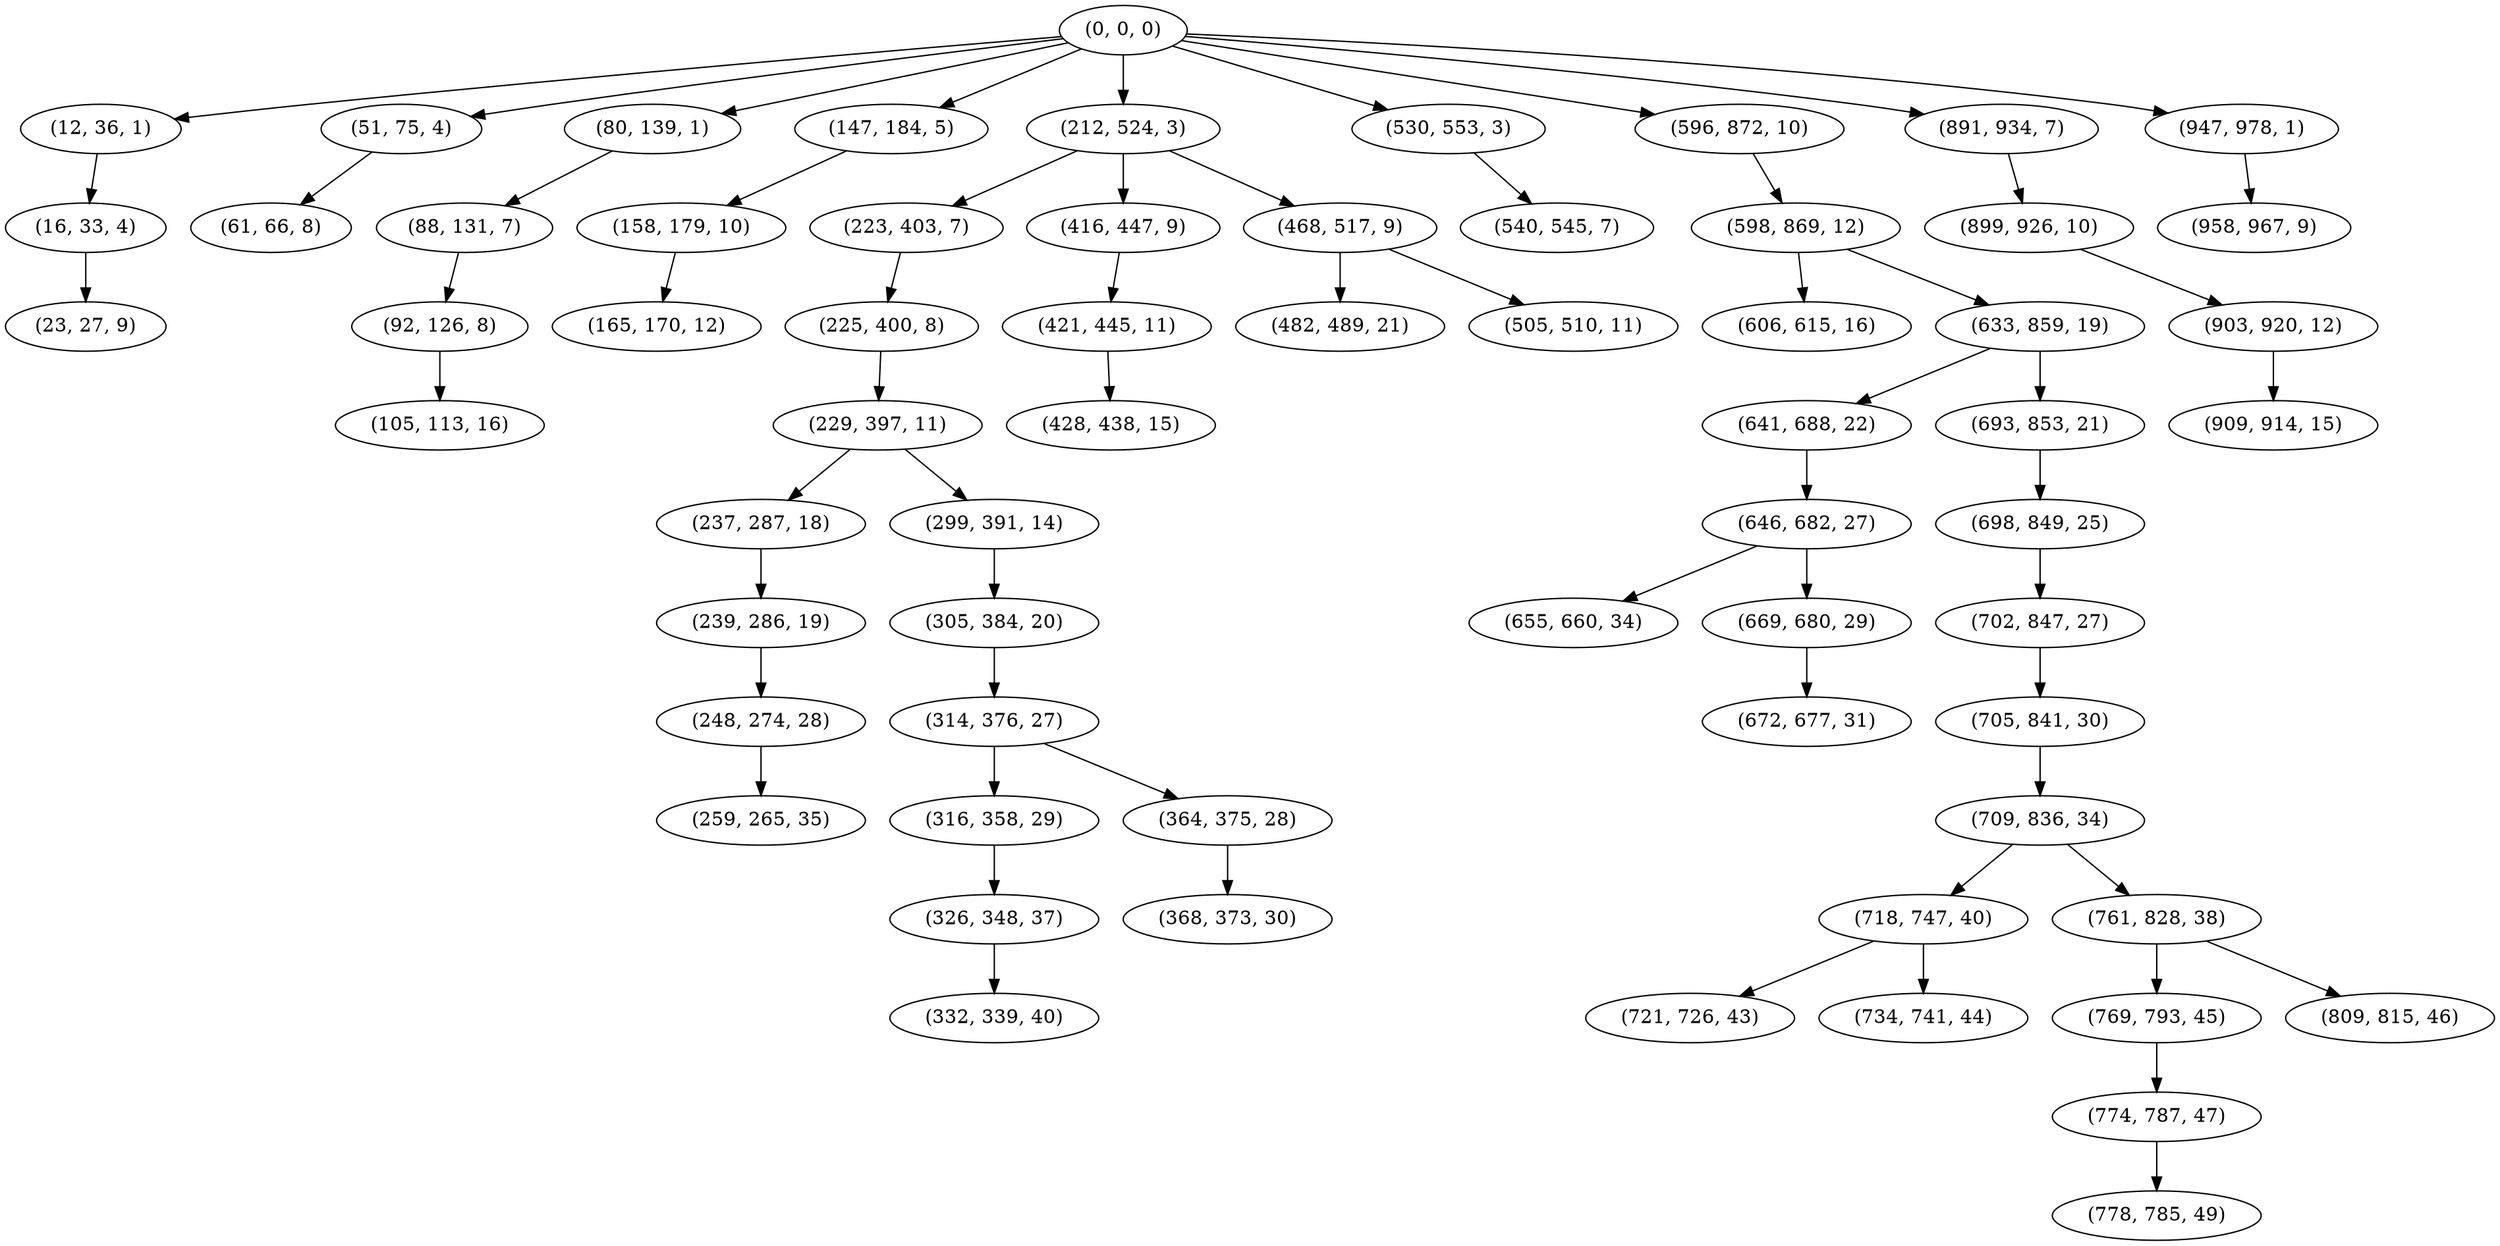 digraph tree {
    "(0, 0, 0)";
    "(12, 36, 1)";
    "(16, 33, 4)";
    "(23, 27, 9)";
    "(51, 75, 4)";
    "(61, 66, 8)";
    "(80, 139, 1)";
    "(88, 131, 7)";
    "(92, 126, 8)";
    "(105, 113, 16)";
    "(147, 184, 5)";
    "(158, 179, 10)";
    "(165, 170, 12)";
    "(212, 524, 3)";
    "(223, 403, 7)";
    "(225, 400, 8)";
    "(229, 397, 11)";
    "(237, 287, 18)";
    "(239, 286, 19)";
    "(248, 274, 28)";
    "(259, 265, 35)";
    "(299, 391, 14)";
    "(305, 384, 20)";
    "(314, 376, 27)";
    "(316, 358, 29)";
    "(326, 348, 37)";
    "(332, 339, 40)";
    "(364, 375, 28)";
    "(368, 373, 30)";
    "(416, 447, 9)";
    "(421, 445, 11)";
    "(428, 438, 15)";
    "(468, 517, 9)";
    "(482, 489, 21)";
    "(505, 510, 11)";
    "(530, 553, 3)";
    "(540, 545, 7)";
    "(596, 872, 10)";
    "(598, 869, 12)";
    "(606, 615, 16)";
    "(633, 859, 19)";
    "(641, 688, 22)";
    "(646, 682, 27)";
    "(655, 660, 34)";
    "(669, 680, 29)";
    "(672, 677, 31)";
    "(693, 853, 21)";
    "(698, 849, 25)";
    "(702, 847, 27)";
    "(705, 841, 30)";
    "(709, 836, 34)";
    "(718, 747, 40)";
    "(721, 726, 43)";
    "(734, 741, 44)";
    "(761, 828, 38)";
    "(769, 793, 45)";
    "(774, 787, 47)";
    "(778, 785, 49)";
    "(809, 815, 46)";
    "(891, 934, 7)";
    "(899, 926, 10)";
    "(903, 920, 12)";
    "(909, 914, 15)";
    "(947, 978, 1)";
    "(958, 967, 9)";
    "(0, 0, 0)" -> "(12, 36, 1)";
    "(0, 0, 0)" -> "(51, 75, 4)";
    "(0, 0, 0)" -> "(80, 139, 1)";
    "(0, 0, 0)" -> "(147, 184, 5)";
    "(0, 0, 0)" -> "(212, 524, 3)";
    "(0, 0, 0)" -> "(530, 553, 3)";
    "(0, 0, 0)" -> "(596, 872, 10)";
    "(0, 0, 0)" -> "(891, 934, 7)";
    "(0, 0, 0)" -> "(947, 978, 1)";
    "(12, 36, 1)" -> "(16, 33, 4)";
    "(16, 33, 4)" -> "(23, 27, 9)";
    "(51, 75, 4)" -> "(61, 66, 8)";
    "(80, 139, 1)" -> "(88, 131, 7)";
    "(88, 131, 7)" -> "(92, 126, 8)";
    "(92, 126, 8)" -> "(105, 113, 16)";
    "(147, 184, 5)" -> "(158, 179, 10)";
    "(158, 179, 10)" -> "(165, 170, 12)";
    "(212, 524, 3)" -> "(223, 403, 7)";
    "(212, 524, 3)" -> "(416, 447, 9)";
    "(212, 524, 3)" -> "(468, 517, 9)";
    "(223, 403, 7)" -> "(225, 400, 8)";
    "(225, 400, 8)" -> "(229, 397, 11)";
    "(229, 397, 11)" -> "(237, 287, 18)";
    "(229, 397, 11)" -> "(299, 391, 14)";
    "(237, 287, 18)" -> "(239, 286, 19)";
    "(239, 286, 19)" -> "(248, 274, 28)";
    "(248, 274, 28)" -> "(259, 265, 35)";
    "(299, 391, 14)" -> "(305, 384, 20)";
    "(305, 384, 20)" -> "(314, 376, 27)";
    "(314, 376, 27)" -> "(316, 358, 29)";
    "(314, 376, 27)" -> "(364, 375, 28)";
    "(316, 358, 29)" -> "(326, 348, 37)";
    "(326, 348, 37)" -> "(332, 339, 40)";
    "(364, 375, 28)" -> "(368, 373, 30)";
    "(416, 447, 9)" -> "(421, 445, 11)";
    "(421, 445, 11)" -> "(428, 438, 15)";
    "(468, 517, 9)" -> "(482, 489, 21)";
    "(468, 517, 9)" -> "(505, 510, 11)";
    "(530, 553, 3)" -> "(540, 545, 7)";
    "(596, 872, 10)" -> "(598, 869, 12)";
    "(598, 869, 12)" -> "(606, 615, 16)";
    "(598, 869, 12)" -> "(633, 859, 19)";
    "(633, 859, 19)" -> "(641, 688, 22)";
    "(633, 859, 19)" -> "(693, 853, 21)";
    "(641, 688, 22)" -> "(646, 682, 27)";
    "(646, 682, 27)" -> "(655, 660, 34)";
    "(646, 682, 27)" -> "(669, 680, 29)";
    "(669, 680, 29)" -> "(672, 677, 31)";
    "(693, 853, 21)" -> "(698, 849, 25)";
    "(698, 849, 25)" -> "(702, 847, 27)";
    "(702, 847, 27)" -> "(705, 841, 30)";
    "(705, 841, 30)" -> "(709, 836, 34)";
    "(709, 836, 34)" -> "(718, 747, 40)";
    "(709, 836, 34)" -> "(761, 828, 38)";
    "(718, 747, 40)" -> "(721, 726, 43)";
    "(718, 747, 40)" -> "(734, 741, 44)";
    "(761, 828, 38)" -> "(769, 793, 45)";
    "(761, 828, 38)" -> "(809, 815, 46)";
    "(769, 793, 45)" -> "(774, 787, 47)";
    "(774, 787, 47)" -> "(778, 785, 49)";
    "(891, 934, 7)" -> "(899, 926, 10)";
    "(899, 926, 10)" -> "(903, 920, 12)";
    "(903, 920, 12)" -> "(909, 914, 15)";
    "(947, 978, 1)" -> "(958, 967, 9)";
}

